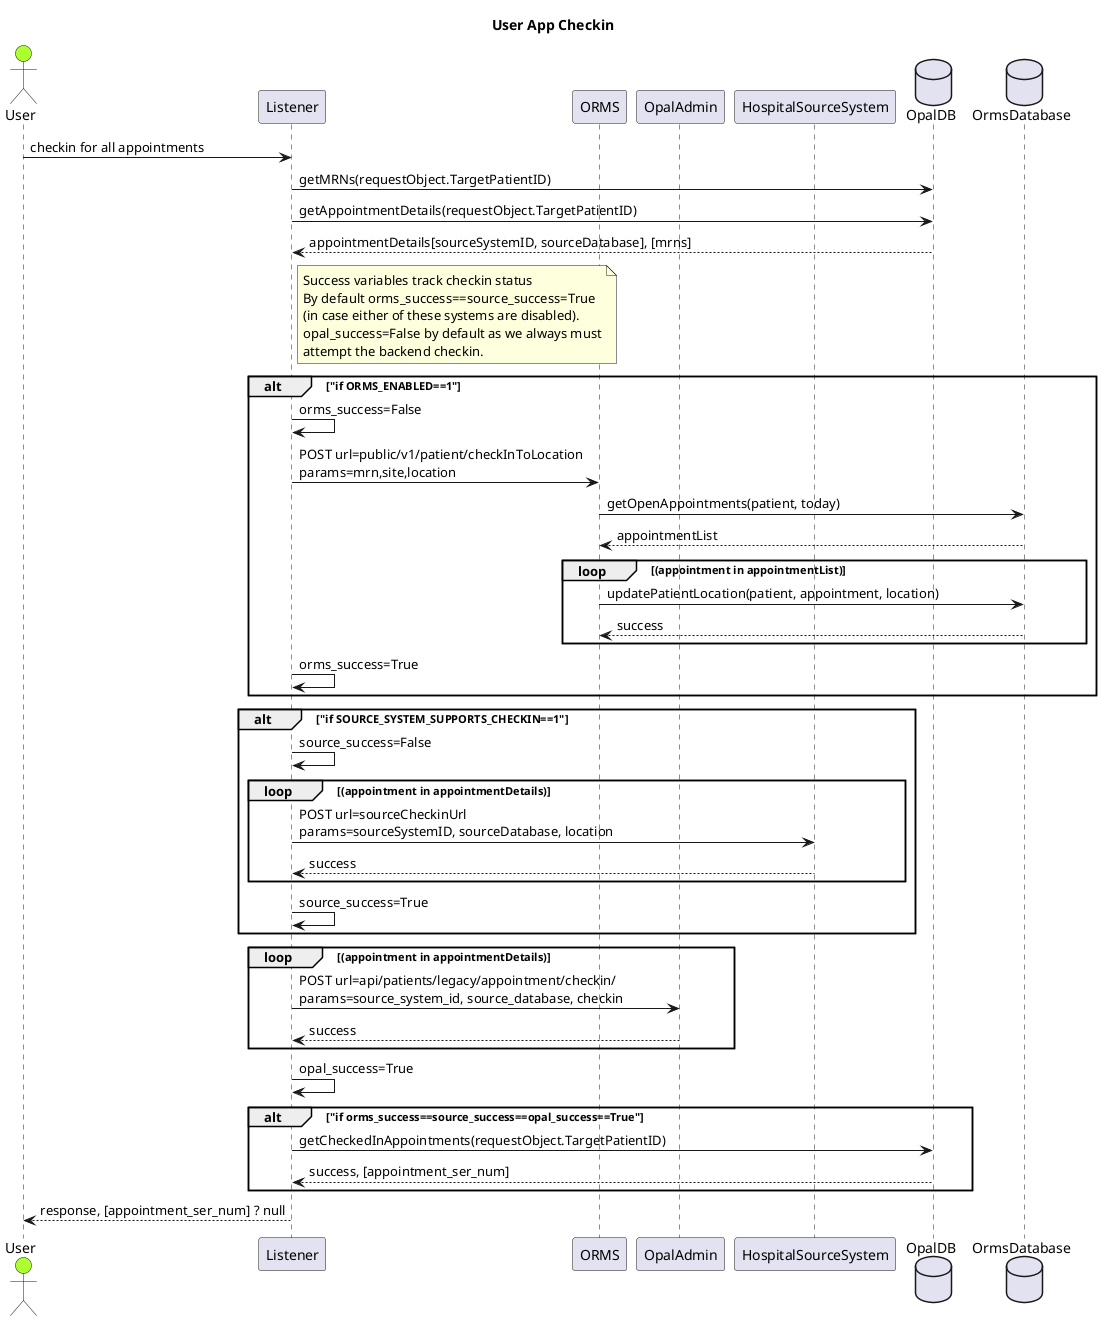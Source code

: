 ' SPDX-FileCopyrightText: Copyright (C) 2025 Opal Health Informatics Group at the Research Institute of the McGill University Health Centre <john.kildea@mcgill.ca>
'
' SPDX-License-Identifier: CC-BY-SA-4.0

@startuml User App Checkin
title "User App Checkin"
actor User as user #GreenYellow
participant Listener as listener
participant ORMS as orms
participant OpalAdmin as backend
participant HospitalSourceSystem as source
database OpalDB as opaldb
database OrmsDatabase as ormsdb

user -> listener: checkin for all appointments
listener -> opaldb: getMRNs(requestObject.TargetPatientID)
listener -> opaldb: getAppointmentDetails(requestObject.TargetPatientID)
opaldb --> listener: appointmentDetails[sourceSystemID, sourceDatabase], [mrns]
note right of listener
Success variables track checkin status
By default orms_success==source_success=True
(in case either of these systems are disabled).
opal_success=False by default as we always must
attempt the backend checkin.
end note
alt "if ORMS_ENABLED==1"
    listener -> listener: orms_success=False
    listener -> orms: POST url=public/v1/patient/checkInToLocation\nparams=mrn,site,location
    orms -> ormsdb: getOpenAppointments(patient, today)
    ormsdb --> orms: appointmentList
    loop (appointment in appointmentList)
        orms -> ormsdb: updatePatientLocation(patient, appointment, location)
        ormsdb --> orms: success
    end
    listener -> listener: orms_success=True
end
alt "if SOURCE_SYSTEM_SUPPORTS_CHECKIN==1"
    listener -> listener: source_success=False
    loop (appointment in appointmentDetails)
        listener -> source: POST url=sourceCheckinUrl\nparams=sourceSystemID, sourceDatabase, location
        source --> listener: success
    end
    listener -> listener: source_success=True
end
loop (appointment in appointmentDetails)
listener -> backend: POST url=api/patients/legacy/appointment/checkin/\nparams=source_system_id, source_database, checkin
backend --> listener: success
end
listener -> listener: opal_success=True

alt "if orms_success==source_success==opal_success==True"
    listener -> opaldb: getCheckedInAppointments(requestObject.TargetPatientID)
    opaldb --> listener: success, [appointment_ser_num]
end
listener --> user: response, [appointment_ser_num] ? null
@enduml
